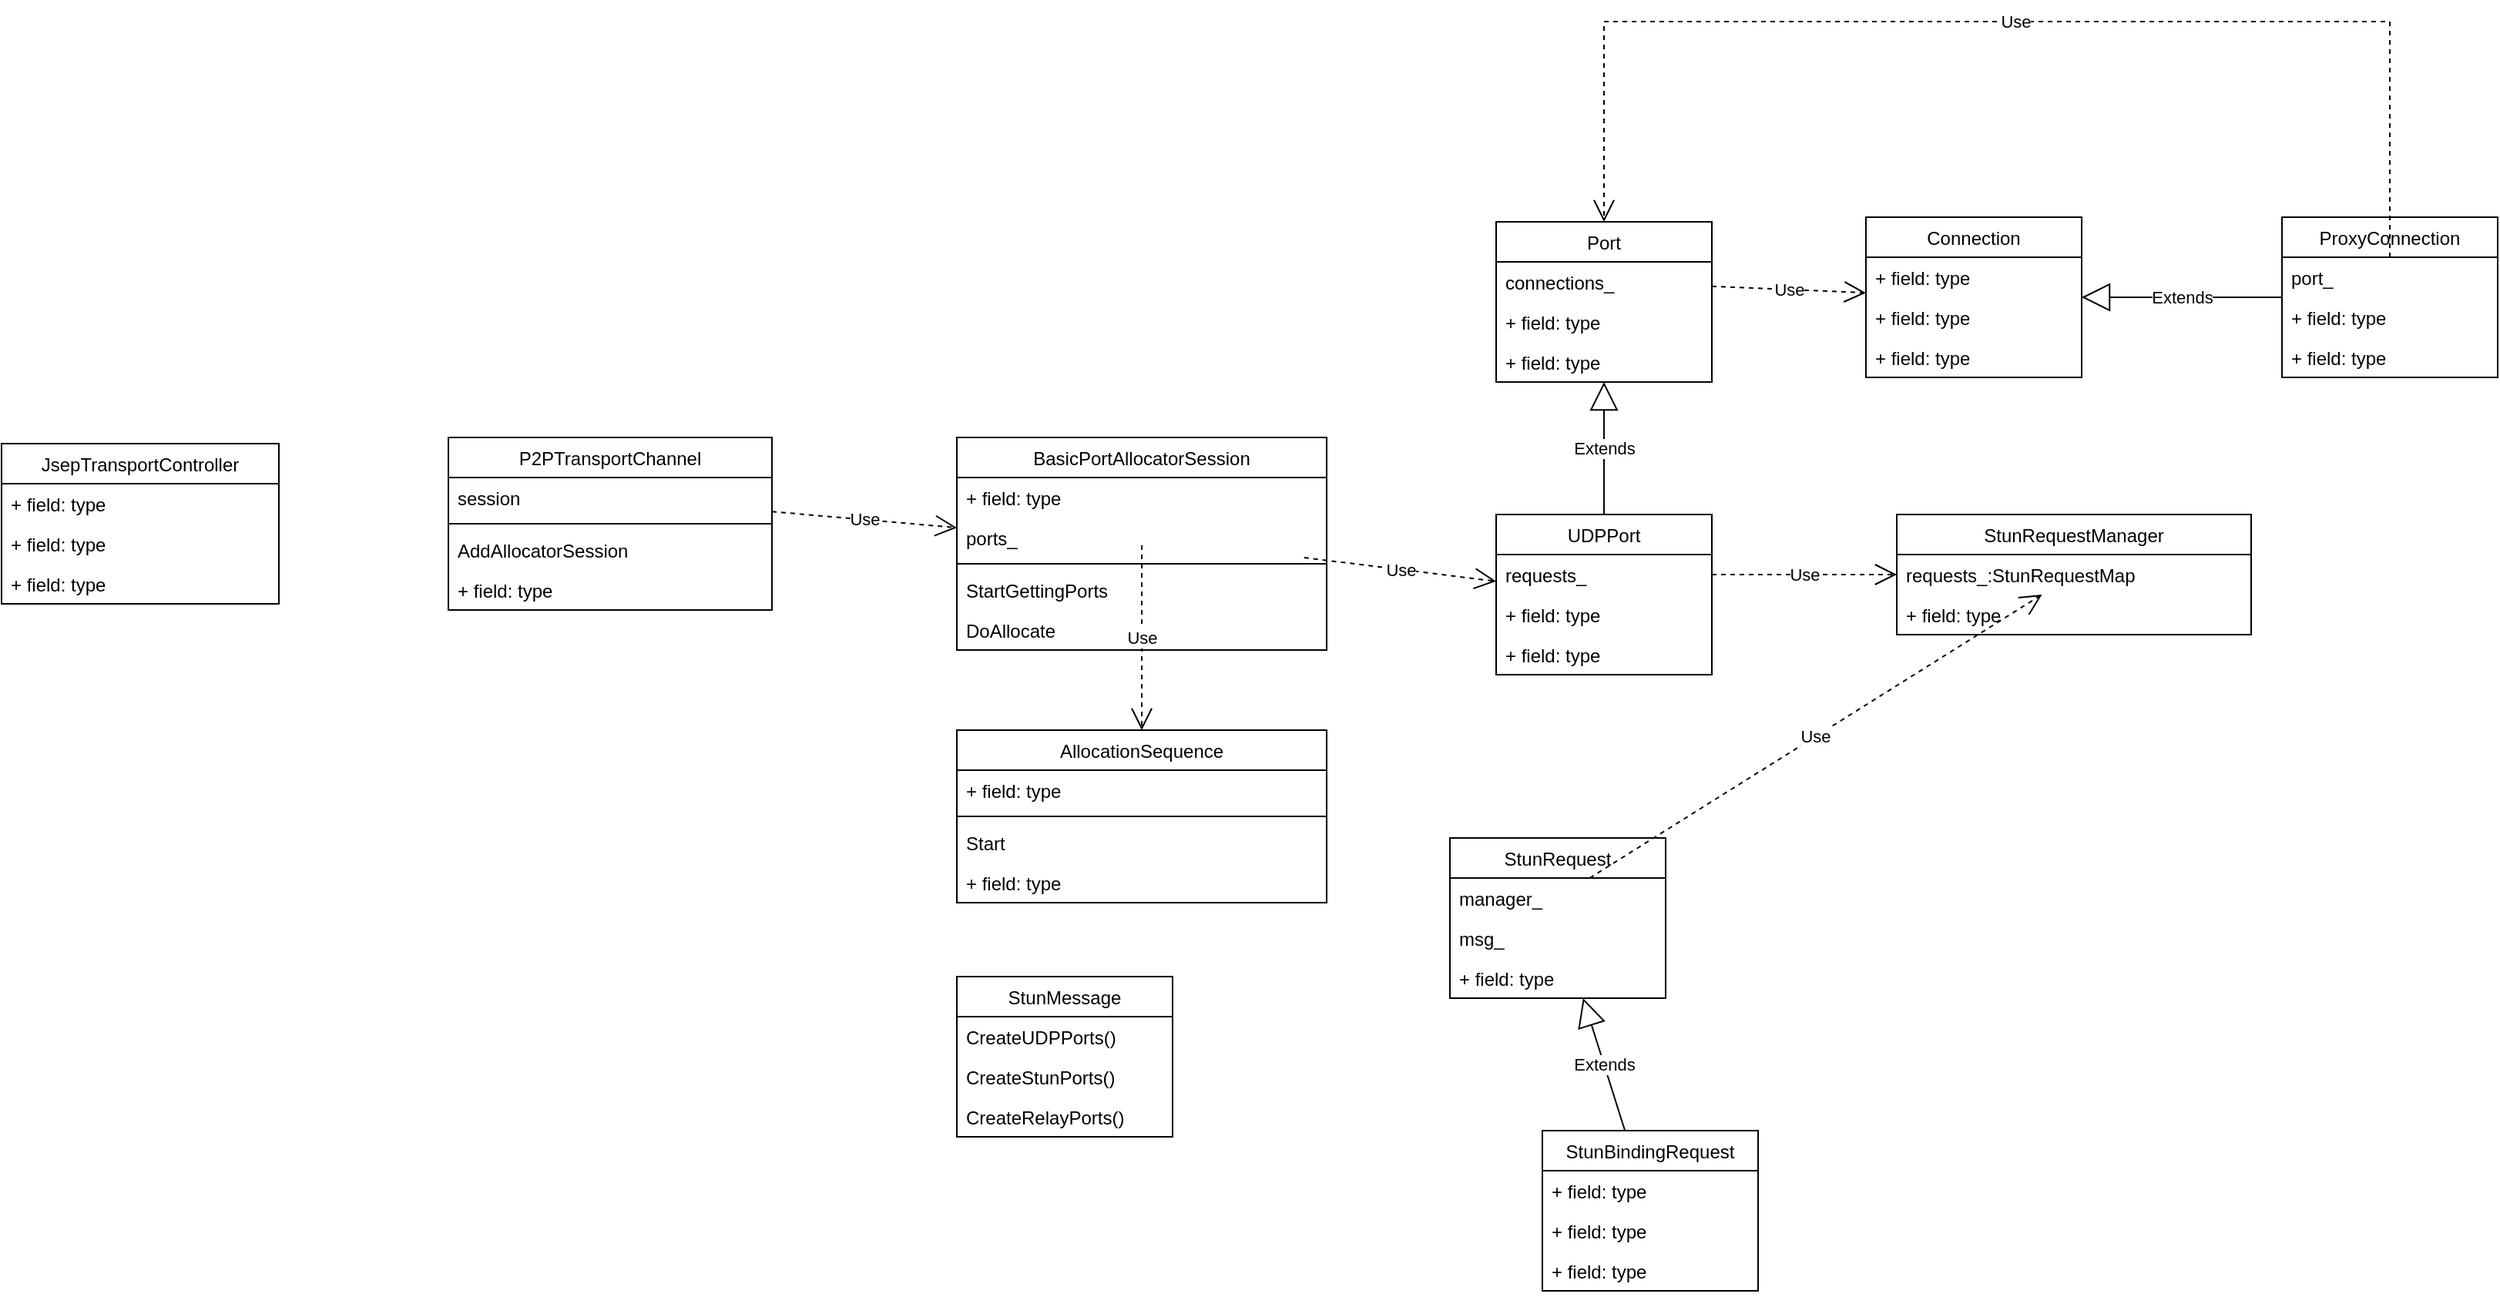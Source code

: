 <mxfile version="15.6.8" type="github" pages="2">
  <diagram id="C5RBs43oDa-KdzZeNtuy" name="Page-1">
    <mxGraphModel dx="1865" dy="588" grid="1" gridSize="10" guides="1" tooltips="1" connect="1" arrows="1" fold="1" page="1" pageScale="1" pageWidth="827" pageHeight="1169" math="0" shadow="0">
      <root>
        <mxCell id="WIyWlLk6GJQsqaUBKTNV-0" />
        <mxCell id="WIyWlLk6GJQsqaUBKTNV-1" parent="WIyWlLk6GJQsqaUBKTNV-0" />
        <mxCell id="wtsAsGmPqH55sEejM4O0-0" value="UDPPort" style="swimlane;fontStyle=0;childLayout=stackLayout;horizontal=1;startSize=26;fillColor=none;horizontalStack=0;resizeParent=1;resizeParentMax=0;resizeLast=0;collapsible=1;marginBottom=0;" parent="WIyWlLk6GJQsqaUBKTNV-1" vertex="1">
          <mxGeometry x="260" y="570" width="140" height="104" as="geometry" />
        </mxCell>
        <mxCell id="wtsAsGmPqH55sEejM4O0-1" value="requests_" style="text;strokeColor=none;fillColor=none;align=left;verticalAlign=top;spacingLeft=4;spacingRight=4;overflow=hidden;rotatable=0;points=[[0,0.5],[1,0.5]];portConstraint=eastwest;" parent="wtsAsGmPqH55sEejM4O0-0" vertex="1">
          <mxGeometry y="26" width="140" height="26" as="geometry" />
        </mxCell>
        <mxCell id="wtsAsGmPqH55sEejM4O0-2" value="+ field: type" style="text;strokeColor=none;fillColor=none;align=left;verticalAlign=top;spacingLeft=4;spacingRight=4;overflow=hidden;rotatable=0;points=[[0,0.5],[1,0.5]];portConstraint=eastwest;" parent="wtsAsGmPqH55sEejM4O0-0" vertex="1">
          <mxGeometry y="52" width="140" height="26" as="geometry" />
        </mxCell>
        <mxCell id="wtsAsGmPqH55sEejM4O0-3" value="+ field: type" style="text;strokeColor=none;fillColor=none;align=left;verticalAlign=top;spacingLeft=4;spacingRight=4;overflow=hidden;rotatable=0;points=[[0,0.5],[1,0.5]];portConstraint=eastwest;" parent="wtsAsGmPqH55sEejM4O0-0" vertex="1">
          <mxGeometry y="78" width="140" height="26" as="geometry" />
        </mxCell>
        <mxCell id="wtsAsGmPqH55sEejM4O0-4" value="StunRequestManager" style="swimlane;fontStyle=0;childLayout=stackLayout;horizontal=1;startSize=26;fillColor=none;horizontalStack=0;resizeParent=1;resizeParentMax=0;resizeLast=0;collapsible=1;marginBottom=0;" parent="WIyWlLk6GJQsqaUBKTNV-1" vertex="1">
          <mxGeometry x="520" y="570" width="230" height="78" as="geometry" />
        </mxCell>
        <mxCell id="wtsAsGmPqH55sEejM4O0-6" value="requests_:StunRequestMap&#xa;&#xa;" style="text;strokeColor=none;fillColor=none;align=left;verticalAlign=top;spacingLeft=4;spacingRight=4;overflow=hidden;rotatable=0;points=[[0,0.5],[1,0.5]];portConstraint=eastwest;" parent="wtsAsGmPqH55sEejM4O0-4" vertex="1">
          <mxGeometry y="26" width="230" height="26" as="geometry" />
        </mxCell>
        <mxCell id="wtsAsGmPqH55sEejM4O0-7" value="+ field: type" style="text;strokeColor=none;fillColor=none;align=left;verticalAlign=top;spacingLeft=4;spacingRight=4;overflow=hidden;rotatable=0;points=[[0,0.5],[1,0.5]];portConstraint=eastwest;" parent="wtsAsGmPqH55sEejM4O0-4" vertex="1">
          <mxGeometry y="52" width="230" height="26" as="geometry" />
        </mxCell>
        <mxCell id="wtsAsGmPqH55sEejM4O0-8" value="StunBindingRequest" style="swimlane;fontStyle=0;childLayout=stackLayout;horizontal=1;startSize=26;fillColor=none;horizontalStack=0;resizeParent=1;resizeParentMax=0;resizeLast=0;collapsible=1;marginBottom=0;" parent="WIyWlLk6GJQsqaUBKTNV-1" vertex="1">
          <mxGeometry x="290" y="970" width="140" height="104" as="geometry" />
        </mxCell>
        <mxCell id="wtsAsGmPqH55sEejM4O0-9" value="+ field: type" style="text;strokeColor=none;fillColor=none;align=left;verticalAlign=top;spacingLeft=4;spacingRight=4;overflow=hidden;rotatable=0;points=[[0,0.5],[1,0.5]];portConstraint=eastwest;" parent="wtsAsGmPqH55sEejM4O0-8" vertex="1">
          <mxGeometry y="26" width="140" height="26" as="geometry" />
        </mxCell>
        <mxCell id="wtsAsGmPqH55sEejM4O0-10" value="+ field: type" style="text;strokeColor=none;fillColor=none;align=left;verticalAlign=top;spacingLeft=4;spacingRight=4;overflow=hidden;rotatable=0;points=[[0,0.5],[1,0.5]];portConstraint=eastwest;" parent="wtsAsGmPqH55sEejM4O0-8" vertex="1">
          <mxGeometry y="52" width="140" height="26" as="geometry" />
        </mxCell>
        <mxCell id="wtsAsGmPqH55sEejM4O0-11" value="+ field: type" style="text;strokeColor=none;fillColor=none;align=left;verticalAlign=top;spacingLeft=4;spacingRight=4;overflow=hidden;rotatable=0;points=[[0,0.5],[1,0.5]];portConstraint=eastwest;" parent="wtsAsGmPqH55sEejM4O0-8" vertex="1">
          <mxGeometry y="78" width="140" height="26" as="geometry" />
        </mxCell>
        <mxCell id="wtsAsGmPqH55sEejM4O0-12" value="StunRequest" style="swimlane;fontStyle=0;childLayout=stackLayout;horizontal=1;startSize=26;fillColor=none;horizontalStack=0;resizeParent=1;resizeParentMax=0;resizeLast=0;collapsible=1;marginBottom=0;" parent="WIyWlLk6GJQsqaUBKTNV-1" vertex="1">
          <mxGeometry x="230" y="780" width="140" height="104" as="geometry" />
        </mxCell>
        <mxCell id="wtsAsGmPqH55sEejM4O0-13" value="manager_" style="text;strokeColor=none;fillColor=none;align=left;verticalAlign=top;spacingLeft=4;spacingRight=4;overflow=hidden;rotatable=0;points=[[0,0.5],[1,0.5]];portConstraint=eastwest;" parent="wtsAsGmPqH55sEejM4O0-12" vertex="1">
          <mxGeometry y="26" width="140" height="26" as="geometry" />
        </mxCell>
        <mxCell id="wtsAsGmPqH55sEejM4O0-14" value="msg_" style="text;strokeColor=none;fillColor=none;align=left;verticalAlign=top;spacingLeft=4;spacingRight=4;overflow=hidden;rotatable=0;points=[[0,0.5],[1,0.5]];portConstraint=eastwest;" parent="wtsAsGmPqH55sEejM4O0-12" vertex="1">
          <mxGeometry y="52" width="140" height="26" as="geometry" />
        </mxCell>
        <mxCell id="wtsAsGmPqH55sEejM4O0-15" value="+ field: type" style="text;strokeColor=none;fillColor=none;align=left;verticalAlign=top;spacingLeft=4;spacingRight=4;overflow=hidden;rotatable=0;points=[[0,0.5],[1,0.5]];portConstraint=eastwest;" parent="wtsAsGmPqH55sEejM4O0-12" vertex="1">
          <mxGeometry y="78" width="140" height="26" as="geometry" />
        </mxCell>
        <mxCell id="wtsAsGmPqH55sEejM4O0-16" value="Use" style="endArrow=open;endSize=12;dashed=1;html=1;rounded=0;" parent="WIyWlLk6GJQsqaUBKTNV-1" source="wtsAsGmPqH55sEejM4O0-1" target="wtsAsGmPqH55sEejM4O0-4" edge="1">
          <mxGeometry width="160" relative="1" as="geometry">
            <mxPoint x="400" y="640" as="sourcePoint" />
            <mxPoint x="560" y="640" as="targetPoint" />
          </mxGeometry>
        </mxCell>
        <mxCell id="wtsAsGmPqH55sEejM4O0-17" value="Extends" style="endArrow=block;endSize=16;endFill=0;html=1;rounded=0;" parent="WIyWlLk6GJQsqaUBKTNV-1" source="wtsAsGmPqH55sEejM4O0-8" target="wtsAsGmPqH55sEejM4O0-12" edge="1">
          <mxGeometry width="160" relative="1" as="geometry">
            <mxPoint x="270" y="860" as="sourcePoint" />
            <mxPoint x="430" y="860" as="targetPoint" />
          </mxGeometry>
        </mxCell>
        <mxCell id="wtsAsGmPqH55sEejM4O0-18" value="Use" style="endArrow=open;endSize=12;dashed=1;html=1;rounded=0;" parent="WIyWlLk6GJQsqaUBKTNV-1" source="wtsAsGmPqH55sEejM4O0-13" target="wtsAsGmPqH55sEejM4O0-6" edge="1">
          <mxGeometry width="160" relative="1" as="geometry">
            <mxPoint x="260" y="790" as="sourcePoint" />
            <mxPoint x="420" y="790" as="targetPoint" />
          </mxGeometry>
        </mxCell>
        <mxCell id="wtsAsGmPqH55sEejM4O0-19" value="StunMessage" style="swimlane;fontStyle=0;childLayout=stackLayout;horizontal=1;startSize=26;fillColor=none;horizontalStack=0;resizeParent=1;resizeParentMax=0;resizeLast=0;collapsible=1;marginBottom=0;" parent="WIyWlLk6GJQsqaUBKTNV-1" vertex="1">
          <mxGeometry x="-90" y="870" width="140" height="104" as="geometry" />
        </mxCell>
        <mxCell id="wtsAsGmPqH55sEejM4O0-20" value="CreateUDPPorts()" style="text;strokeColor=none;fillColor=none;align=left;verticalAlign=top;spacingLeft=4;spacingRight=4;overflow=hidden;rotatable=0;points=[[0,0.5],[1,0.5]];portConstraint=eastwest;" parent="wtsAsGmPqH55sEejM4O0-19" vertex="1">
          <mxGeometry y="26" width="140" height="26" as="geometry" />
        </mxCell>
        <mxCell id="wtsAsGmPqH55sEejM4O0-21" value="CreateStunPorts()" style="text;strokeColor=none;fillColor=none;align=left;verticalAlign=top;spacingLeft=4;spacingRight=4;overflow=hidden;rotatable=0;points=[[0,0.5],[1,0.5]];portConstraint=eastwest;" parent="wtsAsGmPqH55sEejM4O0-19" vertex="1">
          <mxGeometry y="52" width="140" height="26" as="geometry" />
        </mxCell>
        <mxCell id="wtsAsGmPqH55sEejM4O0-22" value="CreateRelayPorts()" style="text;strokeColor=none;fillColor=none;align=left;verticalAlign=top;spacingLeft=4;spacingRight=4;overflow=hidden;rotatable=0;points=[[0,0.5],[1,0.5]];portConstraint=eastwest;" parent="wtsAsGmPqH55sEejM4O0-19" vertex="1">
          <mxGeometry y="78" width="140" height="26" as="geometry" />
        </mxCell>
        <mxCell id="wtsAsGmPqH55sEejM4O0-23" value="BasicPortAllocatorSession" style="swimlane;fontStyle=0;childLayout=stackLayout;horizontal=1;startSize=26;fillColor=none;horizontalStack=0;resizeParent=1;resizeParentMax=0;resizeLast=0;collapsible=1;marginBottom=0;" parent="WIyWlLk6GJQsqaUBKTNV-1" vertex="1">
          <mxGeometry x="-90" y="520" width="240" height="138" as="geometry" />
        </mxCell>
        <mxCell id="wtsAsGmPqH55sEejM4O0-24" value="+ field: type" style="text;strokeColor=none;fillColor=none;align=left;verticalAlign=top;spacingLeft=4;spacingRight=4;overflow=hidden;rotatable=0;points=[[0,0.5],[1,0.5]];portConstraint=eastwest;" parent="wtsAsGmPqH55sEejM4O0-23" vertex="1">
          <mxGeometry y="26" width="240" height="26" as="geometry" />
        </mxCell>
        <mxCell id="wtsAsGmPqH55sEejM4O0-25" value="ports_" style="text;strokeColor=none;fillColor=none;align=left;verticalAlign=top;spacingLeft=4;spacingRight=4;overflow=hidden;rotatable=0;points=[[0,0.5],[1,0.5]];portConstraint=eastwest;" parent="wtsAsGmPqH55sEejM4O0-23" vertex="1">
          <mxGeometry y="52" width="240" height="26" as="geometry" />
        </mxCell>
        <mxCell id="wtsAsGmPqH55sEejM4O0-44" value="Use" style="endArrow=open;endSize=12;dashed=1;html=1;rounded=0;" parent="wtsAsGmPqH55sEejM4O0-23" target="wtsAsGmPqH55sEejM4O0-27" edge="1">
          <mxGeometry width="160" relative="1" as="geometry">
            <mxPoint x="120" y="70" as="sourcePoint" />
            <mxPoint x="280" y="70" as="targetPoint" />
          </mxGeometry>
        </mxCell>
        <mxCell id="wtsAsGmPqH55sEejM4O0-32" value="" style="line;strokeWidth=1;fillColor=none;align=left;verticalAlign=middle;spacingTop=-1;spacingLeft=3;spacingRight=3;rotatable=0;labelPosition=right;points=[];portConstraint=eastwest;" parent="wtsAsGmPqH55sEejM4O0-23" vertex="1">
          <mxGeometry y="78" width="240" height="8" as="geometry" />
        </mxCell>
        <mxCell id="wtsAsGmPqH55sEejM4O0-42" value="StartGettingPorts" style="text;strokeColor=none;fillColor=none;align=left;verticalAlign=top;spacingLeft=4;spacingRight=4;overflow=hidden;rotatable=0;points=[[0,0.5],[1,0.5]];portConstraint=eastwest;" parent="wtsAsGmPqH55sEejM4O0-23" vertex="1">
          <mxGeometry y="86" width="240" height="26" as="geometry" />
        </mxCell>
        <mxCell id="wtsAsGmPqH55sEejM4O0-26" value="DoAllocate" style="text;strokeColor=none;fillColor=none;align=left;verticalAlign=top;spacingLeft=4;spacingRight=4;overflow=hidden;rotatable=0;points=[[0,0.5],[1,0.5]];portConstraint=eastwest;" parent="wtsAsGmPqH55sEejM4O0-23" vertex="1">
          <mxGeometry y="112" width="240" height="26" as="geometry" />
        </mxCell>
        <mxCell id="wtsAsGmPqH55sEejM4O0-27" value="AllocationSequence" style="swimlane;fontStyle=0;childLayout=stackLayout;horizontal=1;startSize=26;fillColor=none;horizontalStack=0;resizeParent=1;resizeParentMax=0;resizeLast=0;collapsible=1;marginBottom=0;" parent="WIyWlLk6GJQsqaUBKTNV-1" vertex="1">
          <mxGeometry x="-90" y="710" width="240" height="112" as="geometry" />
        </mxCell>
        <mxCell id="wtsAsGmPqH55sEejM4O0-29" value="+ field: type" style="text;strokeColor=none;fillColor=none;align=left;verticalAlign=top;spacingLeft=4;spacingRight=4;overflow=hidden;rotatable=0;points=[[0,0.5],[1,0.5]];portConstraint=eastwest;" parent="wtsAsGmPqH55sEejM4O0-27" vertex="1">
          <mxGeometry y="26" width="240" height="26" as="geometry" />
        </mxCell>
        <mxCell id="wtsAsGmPqH55sEejM4O0-31" value="" style="line;strokeWidth=1;fillColor=none;align=left;verticalAlign=middle;spacingTop=-1;spacingLeft=3;spacingRight=3;rotatable=0;labelPosition=right;points=[];portConstraint=eastwest;" parent="wtsAsGmPqH55sEejM4O0-27" vertex="1">
          <mxGeometry y="52" width="240" height="8" as="geometry" />
        </mxCell>
        <mxCell id="wtsAsGmPqH55sEejM4O0-28" value="Start" style="text;strokeColor=none;fillColor=none;align=left;verticalAlign=top;spacingLeft=4;spacingRight=4;overflow=hidden;rotatable=0;points=[[0,0.5],[1,0.5]];portConstraint=eastwest;" parent="wtsAsGmPqH55sEejM4O0-27" vertex="1">
          <mxGeometry y="60" width="240" height="26" as="geometry" />
        </mxCell>
        <mxCell id="wtsAsGmPqH55sEejM4O0-30" value="+ field: type" style="text;strokeColor=none;fillColor=none;align=left;verticalAlign=top;spacingLeft=4;spacingRight=4;overflow=hidden;rotatable=0;points=[[0,0.5],[1,0.5]];portConstraint=eastwest;" parent="wtsAsGmPqH55sEejM4O0-27" vertex="1">
          <mxGeometry y="86" width="240" height="26" as="geometry" />
        </mxCell>
        <mxCell id="wtsAsGmPqH55sEejM4O0-33" value="P2PTransportChannel" style="swimlane;fontStyle=0;childLayout=stackLayout;horizontal=1;startSize=26;fillColor=none;horizontalStack=0;resizeParent=1;resizeParentMax=0;resizeLast=0;collapsible=1;marginBottom=0;" parent="WIyWlLk6GJQsqaUBKTNV-1" vertex="1">
          <mxGeometry x="-420" y="520" width="210" height="112" as="geometry" />
        </mxCell>
        <mxCell id="wtsAsGmPqH55sEejM4O0-35" value="session" style="text;strokeColor=none;fillColor=none;align=left;verticalAlign=top;spacingLeft=4;spacingRight=4;overflow=hidden;rotatable=0;points=[[0,0.5],[1,0.5]];portConstraint=eastwest;" parent="wtsAsGmPqH55sEejM4O0-33" vertex="1">
          <mxGeometry y="26" width="210" height="26" as="geometry" />
        </mxCell>
        <mxCell id="wtsAsGmPqH55sEejM4O0-37" value="" style="line;strokeWidth=1;fillColor=none;align=left;verticalAlign=middle;spacingTop=-1;spacingLeft=3;spacingRight=3;rotatable=0;labelPosition=right;points=[];portConstraint=eastwest;" parent="wtsAsGmPqH55sEejM4O0-33" vertex="1">
          <mxGeometry y="52" width="210" height="8" as="geometry" />
        </mxCell>
        <mxCell id="wtsAsGmPqH55sEejM4O0-34" value="AddAllocatorSession" style="text;strokeColor=none;fillColor=none;align=left;verticalAlign=top;spacingLeft=4;spacingRight=4;overflow=hidden;rotatable=0;points=[[0,0.5],[1,0.5]];portConstraint=eastwest;" parent="wtsAsGmPqH55sEejM4O0-33" vertex="1">
          <mxGeometry y="60" width="210" height="26" as="geometry" />
        </mxCell>
        <mxCell id="wtsAsGmPqH55sEejM4O0-36" value="+ field: type" style="text;strokeColor=none;fillColor=none;align=left;verticalAlign=top;spacingLeft=4;spacingRight=4;overflow=hidden;rotatable=0;points=[[0,0.5],[1,0.5]];portConstraint=eastwest;" parent="wtsAsGmPqH55sEejM4O0-33" vertex="1">
          <mxGeometry y="86" width="210" height="26" as="geometry" />
        </mxCell>
        <mxCell id="wtsAsGmPqH55sEejM4O0-38" value="JsepTransportController" style="swimlane;fontStyle=0;childLayout=stackLayout;horizontal=1;startSize=26;fillColor=none;horizontalStack=0;resizeParent=1;resizeParentMax=0;resizeLast=0;collapsible=1;marginBottom=0;" parent="WIyWlLk6GJQsqaUBKTNV-1" vertex="1">
          <mxGeometry x="-710" y="524" width="180" height="104" as="geometry" />
        </mxCell>
        <mxCell id="wtsAsGmPqH55sEejM4O0-39" value="+ field: type" style="text;strokeColor=none;fillColor=none;align=left;verticalAlign=top;spacingLeft=4;spacingRight=4;overflow=hidden;rotatable=0;points=[[0,0.5],[1,0.5]];portConstraint=eastwest;" parent="wtsAsGmPqH55sEejM4O0-38" vertex="1">
          <mxGeometry y="26" width="180" height="26" as="geometry" />
        </mxCell>
        <mxCell id="wtsAsGmPqH55sEejM4O0-40" value="+ field: type" style="text;strokeColor=none;fillColor=none;align=left;verticalAlign=top;spacingLeft=4;spacingRight=4;overflow=hidden;rotatable=0;points=[[0,0.5],[1,0.5]];portConstraint=eastwest;" parent="wtsAsGmPqH55sEejM4O0-38" vertex="1">
          <mxGeometry y="52" width="180" height="26" as="geometry" />
        </mxCell>
        <mxCell id="wtsAsGmPqH55sEejM4O0-41" value="+ field: type" style="text;strokeColor=none;fillColor=none;align=left;verticalAlign=top;spacingLeft=4;spacingRight=4;overflow=hidden;rotatable=0;points=[[0,0.5],[1,0.5]];portConstraint=eastwest;" parent="wtsAsGmPqH55sEejM4O0-38" vertex="1">
          <mxGeometry y="78" width="180" height="26" as="geometry" />
        </mxCell>
        <mxCell id="wtsAsGmPqH55sEejM4O0-43" value="Use" style="endArrow=open;endSize=12;dashed=1;html=1;rounded=0;" parent="WIyWlLk6GJQsqaUBKTNV-1" source="wtsAsGmPqH55sEejM4O0-25" target="wtsAsGmPqH55sEejM4O0-0" edge="1">
          <mxGeometry width="160" relative="1" as="geometry">
            <mxPoint x="50" y="570" as="sourcePoint" />
            <mxPoint x="210" y="570" as="targetPoint" />
          </mxGeometry>
        </mxCell>
        <mxCell id="wtsAsGmPqH55sEejM4O0-45" value="Use" style="endArrow=open;endSize=12;dashed=1;html=1;rounded=0;" parent="WIyWlLk6GJQsqaUBKTNV-1" source="wtsAsGmPqH55sEejM4O0-35" target="wtsAsGmPqH55sEejM4O0-23" edge="1">
          <mxGeometry width="160" relative="1" as="geometry">
            <mxPoint x="-250" y="540" as="sourcePoint" />
            <mxPoint x="-90" y="540" as="targetPoint" />
          </mxGeometry>
        </mxCell>
        <mxCell id="wtsAsGmPqH55sEejM4O0-46" value="Port" style="swimlane;fontStyle=0;childLayout=stackLayout;horizontal=1;startSize=26;fillColor=none;horizontalStack=0;resizeParent=1;resizeParentMax=0;resizeLast=0;collapsible=1;marginBottom=0;" parent="WIyWlLk6GJQsqaUBKTNV-1" vertex="1">
          <mxGeometry x="260" y="380" width="140" height="104" as="geometry" />
        </mxCell>
        <mxCell id="wtsAsGmPqH55sEejM4O0-47" value="connections_" style="text;strokeColor=none;fillColor=none;align=left;verticalAlign=top;spacingLeft=4;spacingRight=4;overflow=hidden;rotatable=0;points=[[0,0.5],[1,0.5]];portConstraint=eastwest;" parent="wtsAsGmPqH55sEejM4O0-46" vertex="1">
          <mxGeometry y="26" width="140" height="26" as="geometry" />
        </mxCell>
        <mxCell id="wtsAsGmPqH55sEejM4O0-48" value="+ field: type" style="text;strokeColor=none;fillColor=none;align=left;verticalAlign=top;spacingLeft=4;spacingRight=4;overflow=hidden;rotatable=0;points=[[0,0.5],[1,0.5]];portConstraint=eastwest;" parent="wtsAsGmPqH55sEejM4O0-46" vertex="1">
          <mxGeometry y="52" width="140" height="26" as="geometry" />
        </mxCell>
        <mxCell id="wtsAsGmPqH55sEejM4O0-49" value="+ field: type" style="text;strokeColor=none;fillColor=none;align=left;verticalAlign=top;spacingLeft=4;spacingRight=4;overflow=hidden;rotatable=0;points=[[0,0.5],[1,0.5]];portConstraint=eastwest;" parent="wtsAsGmPqH55sEejM4O0-46" vertex="1">
          <mxGeometry y="78" width="140" height="26" as="geometry" />
        </mxCell>
        <mxCell id="wtsAsGmPqH55sEejM4O0-50" value="Connection" style="swimlane;fontStyle=0;childLayout=stackLayout;horizontal=1;startSize=26;fillColor=none;horizontalStack=0;resizeParent=1;resizeParentMax=0;resizeLast=0;collapsible=1;marginBottom=0;" parent="WIyWlLk6GJQsqaUBKTNV-1" vertex="1">
          <mxGeometry x="500" y="377" width="140" height="104" as="geometry" />
        </mxCell>
        <mxCell id="wtsAsGmPqH55sEejM4O0-51" value="+ field: type" style="text;strokeColor=none;fillColor=none;align=left;verticalAlign=top;spacingLeft=4;spacingRight=4;overflow=hidden;rotatable=0;points=[[0,0.5],[1,0.5]];portConstraint=eastwest;" parent="wtsAsGmPqH55sEejM4O0-50" vertex="1">
          <mxGeometry y="26" width="140" height="26" as="geometry" />
        </mxCell>
        <mxCell id="wtsAsGmPqH55sEejM4O0-52" value="+ field: type" style="text;strokeColor=none;fillColor=none;align=left;verticalAlign=top;spacingLeft=4;spacingRight=4;overflow=hidden;rotatable=0;points=[[0,0.5],[1,0.5]];portConstraint=eastwest;" parent="wtsAsGmPqH55sEejM4O0-50" vertex="1">
          <mxGeometry y="52" width="140" height="26" as="geometry" />
        </mxCell>
        <mxCell id="wtsAsGmPqH55sEejM4O0-53" value="+ field: type" style="text;strokeColor=none;fillColor=none;align=left;verticalAlign=top;spacingLeft=4;spacingRight=4;overflow=hidden;rotatable=0;points=[[0,0.5],[1,0.5]];portConstraint=eastwest;" parent="wtsAsGmPqH55sEejM4O0-50" vertex="1">
          <mxGeometry y="78" width="140" height="26" as="geometry" />
        </mxCell>
        <mxCell id="wtsAsGmPqH55sEejM4O0-54" value="Use" style="endArrow=open;endSize=12;dashed=1;html=1;rounded=0;" parent="WIyWlLk6GJQsqaUBKTNV-1" source="wtsAsGmPqH55sEejM4O0-47" target="wtsAsGmPqH55sEejM4O0-50" edge="1">
          <mxGeometry width="160" relative="1" as="geometry">
            <mxPoint x="440" y="550" as="sourcePoint" />
            <mxPoint x="600" y="550" as="targetPoint" />
          </mxGeometry>
        </mxCell>
        <mxCell id="wtsAsGmPqH55sEejM4O0-55" value="ProxyConnection" style="swimlane;fontStyle=0;childLayout=stackLayout;horizontal=1;startSize=26;fillColor=none;horizontalStack=0;resizeParent=1;resizeParentMax=0;resizeLast=0;collapsible=1;marginBottom=0;" parent="WIyWlLk6GJQsqaUBKTNV-1" vertex="1">
          <mxGeometry x="770" y="377" width="140" height="104" as="geometry" />
        </mxCell>
        <mxCell id="wtsAsGmPqH55sEejM4O0-56" value="port_" style="text;strokeColor=none;fillColor=none;align=left;verticalAlign=top;spacingLeft=4;spacingRight=4;overflow=hidden;rotatable=0;points=[[0,0.5],[1,0.5]];portConstraint=eastwest;" parent="wtsAsGmPqH55sEejM4O0-55" vertex="1">
          <mxGeometry y="26" width="140" height="26" as="geometry" />
        </mxCell>
        <mxCell id="wtsAsGmPqH55sEejM4O0-57" value="+ field: type" style="text;strokeColor=none;fillColor=none;align=left;verticalAlign=top;spacingLeft=4;spacingRight=4;overflow=hidden;rotatable=0;points=[[0,0.5],[1,0.5]];portConstraint=eastwest;" parent="wtsAsGmPqH55sEejM4O0-55" vertex="1">
          <mxGeometry y="52" width="140" height="26" as="geometry" />
        </mxCell>
        <mxCell id="wtsAsGmPqH55sEejM4O0-58" value="+ field: type" style="text;strokeColor=none;fillColor=none;align=left;verticalAlign=top;spacingLeft=4;spacingRight=4;overflow=hidden;rotatable=0;points=[[0,0.5],[1,0.5]];portConstraint=eastwest;" parent="wtsAsGmPqH55sEejM4O0-55" vertex="1">
          <mxGeometry y="78" width="140" height="26" as="geometry" />
        </mxCell>
        <mxCell id="wtsAsGmPqH55sEejM4O0-60" value="Extends" style="endArrow=block;endSize=16;endFill=0;html=1;rounded=0;" parent="WIyWlLk6GJQsqaUBKTNV-1" source="wtsAsGmPqH55sEejM4O0-0" target="wtsAsGmPqH55sEejM4O0-46" edge="1">
          <mxGeometry width="160" relative="1" as="geometry">
            <mxPoint x="330" y="540" as="sourcePoint" />
            <mxPoint x="490" y="540" as="targetPoint" />
          </mxGeometry>
        </mxCell>
        <mxCell id="wtsAsGmPqH55sEejM4O0-62" value="Extends" style="endArrow=block;endSize=16;endFill=0;html=1;rounded=0;" parent="WIyWlLk6GJQsqaUBKTNV-1" source="wtsAsGmPqH55sEejM4O0-55" target="wtsAsGmPqH55sEejM4O0-50" edge="1">
          <mxGeometry width="160" relative="1" as="geometry">
            <mxPoint x="730" y="530" as="sourcePoint" />
            <mxPoint x="890" y="530" as="targetPoint" />
          </mxGeometry>
        </mxCell>
        <mxCell id="wtsAsGmPqH55sEejM4O0-63" value="Use" style="endArrow=open;endSize=12;dashed=1;html=1;rounded=0;" parent="WIyWlLk6GJQsqaUBKTNV-1" source="wtsAsGmPqH55sEejM4O0-56" target="wtsAsGmPqH55sEejM4O0-46" edge="1">
          <mxGeometry width="160" relative="1" as="geometry">
            <mxPoint x="810" y="420" as="sourcePoint" />
            <mxPoint x="970" y="420" as="targetPoint" />
            <Array as="points">
              <mxPoint x="840" y="250" />
              <mxPoint x="330" y="250" />
            </Array>
          </mxGeometry>
        </mxCell>
      </root>
    </mxGraphModel>
  </diagram>
  <diagram id="wBSPX3DfurU_3SsCv6Vi" name="Page-2">
    <mxGraphModel dx="1038" dy="588" grid="1" gridSize="10" guides="1" tooltips="1" connect="1" arrows="1" fold="1" page="1" pageScale="1" pageWidth="827" pageHeight="1169" math="0" shadow="0">
      <root>
        <mxCell id="Af-zl8MS-Dp489w4WKEg-0" />
        <mxCell id="Af-zl8MS-Dp489w4WKEg-1" parent="Af-zl8MS-Dp489w4WKEg-0" />
        <mxCell id="Af-zl8MS-Dp489w4WKEg-2" value="signal" style="rounded=1;whiteSpace=wrap;html=1;" vertex="1" parent="Af-zl8MS-Dp489w4WKEg-1">
          <mxGeometry x="320" y="90" width="120" height="60" as="geometry" />
        </mxCell>
        <mxCell id="Af-zl8MS-Dp489w4WKEg-3" value="" style="endArrow=none;dashed=1;html=1;rounded=0;" edge="1" parent="Af-zl8MS-Dp489w4WKEg-1" target="Af-zl8MS-Dp489w4WKEg-2">
          <mxGeometry width="50" height="50" relative="1" as="geometry">
            <mxPoint x="380" y="981.6" as="sourcePoint" />
            <mxPoint x="400" y="150" as="targetPoint" />
          </mxGeometry>
        </mxCell>
        <mxCell id="Af-zl8MS-Dp489w4WKEg-4" value="media" style="rounded=1;whiteSpace=wrap;html=1;" vertex="1" parent="Af-zl8MS-Dp489w4WKEg-1">
          <mxGeometry x="520" y="90" width="120" height="60" as="geometry" />
        </mxCell>
        <mxCell id="Af-zl8MS-Dp489w4WKEg-5" value="" style="endArrow=none;dashed=1;html=1;rounded=0;" edge="1" parent="Af-zl8MS-Dp489w4WKEg-1" target="Af-zl8MS-Dp489w4WKEg-4">
          <mxGeometry width="50" height="50" relative="1" as="geometry">
            <mxPoint x="580" y="1020.8" as="sourcePoint" />
            <mxPoint x="610" y="150" as="targetPoint" />
          </mxGeometry>
        </mxCell>
        <mxCell id="Af-zl8MS-Dp489w4WKEg-6" value="peerA" style="rounded=1;whiteSpace=wrap;html=1;" vertex="1" parent="Af-zl8MS-Dp489w4WKEg-1">
          <mxGeometry x="80" y="90" width="120" height="60" as="geometry" />
        </mxCell>
        <mxCell id="Af-zl8MS-Dp489w4WKEg-7" value="" style="endArrow=none;dashed=1;html=1;rounded=0;" edge="1" parent="Af-zl8MS-Dp489w4WKEg-1" target="Af-zl8MS-Dp489w4WKEg-6">
          <mxGeometry width="50" height="50" relative="1" as="geometry">
            <mxPoint x="140" y="1001.6" as="sourcePoint" />
            <mxPoint x="170" y="140" as="targetPoint" />
          </mxGeometry>
        </mxCell>
        <mxCell id="Af-zl8MS-Dp489w4WKEg-8" value="" style="endArrow=classic;html=1;rounded=0;" edge="1" parent="Af-zl8MS-Dp489w4WKEg-1">
          <mxGeometry width="50" height="50" relative="1" as="geometry">
            <mxPoint x="140" y="220" as="sourcePoint" />
            <mxPoint x="380" y="220" as="targetPoint" />
          </mxGeometry>
        </mxCell>
        <mxCell id="Af-zl8MS-Dp489w4WKEg-9" value="getRtcCapicities" style="edgeLabel;html=1;align=center;verticalAlign=middle;resizable=0;points=[];" vertex="1" connectable="0" parent="Af-zl8MS-Dp489w4WKEg-8">
          <mxGeometry x="-0.085" y="2" relative="1" as="geometry">
            <mxPoint as="offset" />
          </mxGeometry>
        </mxCell>
        <mxCell id="Af-zl8MS-Dp489w4WKEg-10" value="" style="endArrow=classic;html=1;rounded=0;" edge="1" parent="Af-zl8MS-Dp489w4WKEg-1">
          <mxGeometry width="50" height="50" relative="1" as="geometry">
            <mxPoint x="140" y="390" as="sourcePoint" />
            <mxPoint x="380" y="390" as="targetPoint" />
          </mxGeometry>
        </mxCell>
        <mxCell id="Af-zl8MS-Dp489w4WKEg-13" value="CreateTransport-send" style="edgeLabel;html=1;align=center;verticalAlign=middle;resizable=0;points=[];" vertex="1" connectable="0" parent="Af-zl8MS-Dp489w4WKEg-10">
          <mxGeometry x="-0.277" y="4" relative="1" as="geometry">
            <mxPoint x="23" as="offset" />
          </mxGeometry>
        </mxCell>
        <mxCell id="Af-zl8MS-Dp489w4WKEg-11" value="" style="endArrow=classic;html=1;rounded=0;" edge="1" parent="Af-zl8MS-Dp489w4WKEg-1">
          <mxGeometry relative="1" as="geometry">
            <mxPoint x="380" y="250" as="sourcePoint" />
            <mxPoint x="140" y="250" as="targetPoint" />
          </mxGeometry>
        </mxCell>
        <mxCell id="Af-zl8MS-Dp489w4WKEg-12" value="Capicities" style="edgeLabel;resizable=0;html=1;align=center;verticalAlign=middle;" connectable="0" vertex="1" parent="Af-zl8MS-Dp489w4WKEg-11">
          <mxGeometry relative="1" as="geometry" />
        </mxCell>
        <mxCell id="Af-zl8MS-Dp489w4WKEg-14" value="" style="endArrow=classic;html=1;rounded=0;" edge="1" parent="Af-zl8MS-Dp489w4WKEg-1">
          <mxGeometry width="50" height="50" relative="1" as="geometry">
            <mxPoint x="380" y="430" as="sourcePoint" />
            <mxPoint x="140" y="430" as="targetPoint" />
          </mxGeometry>
        </mxCell>
        <mxCell id="Af-zl8MS-Dp489w4WKEg-15" value="ip+port&lt;br&gt;" style="edgeLabel;html=1;align=center;verticalAlign=middle;resizable=0;points=[];" vertex="1" connectable="0" parent="Af-zl8MS-Dp489w4WKEg-14">
          <mxGeometry x="0.152" y="3" relative="1" as="geometry">
            <mxPoint as="offset" />
          </mxGeometry>
        </mxCell>
        <mxCell id="Af-zl8MS-Dp489w4WKEg-16" value="" style="endArrow=classic;html=1;rounded=0;" edge="1" parent="Af-zl8MS-Dp489w4WKEg-1">
          <mxGeometry width="50" height="50" relative="1" as="geometry">
            <mxPoint x="140" y="470" as="sourcePoint" />
            <mxPoint x="580" y="470" as="targetPoint" />
          </mxGeometry>
        </mxCell>
        <mxCell id="Af-zl8MS-Dp489w4WKEg-17" value="connect media" style="edgeLabel;html=1;align=center;verticalAlign=middle;resizable=0;points=[];" vertex="1" connectable="0" parent="Af-zl8MS-Dp489w4WKEg-16">
          <mxGeometry x="-0.178" y="4" relative="1" as="geometry">
            <mxPoint as="offset" />
          </mxGeometry>
        </mxCell>
        <mxCell id="Af-zl8MS-Dp489w4WKEg-18" value="" style="endArrow=classic;html=1;rounded=0;" edge="1" parent="Af-zl8MS-Dp489w4WKEg-1">
          <mxGeometry width="50" height="50" relative="1" as="geometry">
            <mxPoint x="140" y="530" as="sourcePoint" />
            <mxPoint x="380" y="530" as="targetPoint" />
          </mxGeometry>
        </mxCell>
        <mxCell id="Af-zl8MS-Dp489w4WKEg-19" value="c" style="edgeLabel;html=1;align=center;verticalAlign=middle;resizable=0;points=[];" vertex="1" connectable="0" parent="Af-zl8MS-Dp489w4WKEg-18">
          <mxGeometry x="-0.418" y="2" relative="1" as="geometry">
            <mxPoint as="offset" />
          </mxGeometry>
        </mxCell>
        <mxCell id="Af-zl8MS-Dp489w4WKEg-20" value="Producer" style="edgeLabel;html=1;align=center;verticalAlign=middle;resizable=0;points=[];" vertex="1" connectable="0" parent="Af-zl8MS-Dp489w4WKEg-18">
          <mxGeometry x="-0.368" y="2" relative="1" as="geometry">
            <mxPoint x="34" as="offset" />
          </mxGeometry>
        </mxCell>
        <mxCell id="Af-zl8MS-Dp489w4WKEg-21" value="" style="endArrow=classic;html=1;rounded=0;" edge="1" parent="Af-zl8MS-Dp489w4WKEg-1">
          <mxGeometry width="50" height="50" relative="1" as="geometry">
            <mxPoint x="380" y="580" as="sourcePoint" />
            <mxPoint x="140" y="580" as="targetPoint" />
          </mxGeometry>
        </mxCell>
        <mxCell id="Af-zl8MS-Dp489w4WKEg-22" value="produceri_d" style="edgeLabel;html=1;align=center;verticalAlign=middle;resizable=0;points=[];" vertex="1" connectable="0" parent="Af-zl8MS-Dp489w4WKEg-21">
          <mxGeometry x="0.16" y="-1" relative="1" as="geometry">
            <mxPoint as="offset" />
          </mxGeometry>
        </mxCell>
        <mxCell id="Af-zl8MS-Dp489w4WKEg-23" value="" style="endArrow=classic;html=1;rounded=0;" edge="1" parent="Af-zl8MS-Dp489w4WKEg-1">
          <mxGeometry width="50" height="50" relative="1" as="geometry">
            <mxPoint x="140" y="620" as="sourcePoint" />
            <mxPoint x="580" y="620" as="targetPoint" />
          </mxGeometry>
        </mxCell>
        <mxCell id="Af-zl8MS-Dp489w4WKEg-24" value="Proucer data" style="edgeLabel;html=1;align=center;verticalAlign=middle;resizable=0;points=[];" vertex="1" connectable="0" parent="Af-zl8MS-Dp489w4WKEg-23">
          <mxGeometry x="-0.555" relative="1" as="geometry">
            <mxPoint as="offset" />
          </mxGeometry>
        </mxCell>
        <mxCell id="Af-zl8MS-Dp489w4WKEg-25" value="PeerB" style="rounded=1;whiteSpace=wrap;html=1;" vertex="1" parent="Af-zl8MS-Dp489w4WKEg-1">
          <mxGeometry x="750" y="90" width="120" height="60" as="geometry" />
        </mxCell>
        <mxCell id="Af-zl8MS-Dp489w4WKEg-26" value="" style="endArrow=none;dashed=1;html=1;rounded=0;" edge="1" parent="Af-zl8MS-Dp489w4WKEg-1" target="Af-zl8MS-Dp489w4WKEg-25">
          <mxGeometry width="50" height="50" relative="1" as="geometry">
            <mxPoint x="810" y="1011.6" as="sourcePoint" />
            <mxPoint x="860" y="150" as="targetPoint" />
          </mxGeometry>
        </mxCell>
        <mxCell id="Af-zl8MS-Dp489w4WKEg-27" value="&#xa;&#xa;&lt;span style=&quot;color: rgb(0, 0, 0); font-family: helvetica; font-size: 11px; font-style: normal; font-weight: 400; letter-spacing: normal; text-align: center; text-indent: 0px; text-transform: none; word-spacing: 0px; background-color: rgb(255, 255, 255); display: inline; float: none;&quot;&gt;getRtcCapicities&lt;/span&gt;&#xa;&#xa;" style="endArrow=classic;html=1;rounded=0;" edge="1" parent="Af-zl8MS-Dp489w4WKEg-1">
          <mxGeometry width="50" height="50" relative="1" as="geometry">
            <mxPoint x="810" y="220" as="sourcePoint" />
            <mxPoint x="380" y="220" as="targetPoint" />
          </mxGeometry>
        </mxCell>
        <mxCell id="Af-zl8MS-Dp489w4WKEg-28" value="" style="endArrow=classic;html=1;rounded=0;" edge="1" parent="Af-zl8MS-Dp489w4WKEg-1">
          <mxGeometry width="50" height="50" relative="1" as="geometry">
            <mxPoint x="140" y="280" as="sourcePoint" />
            <mxPoint x="380" y="280" as="targetPoint" />
          </mxGeometry>
        </mxCell>
        <mxCell id="Af-zl8MS-Dp489w4WKEg-29" value="join" style="edgeLabel;html=1;align=center;verticalAlign=middle;resizable=0;points=[];" vertex="1" connectable="0" parent="Af-zl8MS-Dp489w4WKEg-28">
          <mxGeometry x="-0.177" y="-2" relative="1" as="geometry">
            <mxPoint as="offset" />
          </mxGeometry>
        </mxCell>
        <mxCell id="Af-zl8MS-Dp489w4WKEg-30" value="" style="endArrow=classic;html=1;rounded=0;" edge="1" parent="Af-zl8MS-Dp489w4WKEg-1">
          <mxGeometry width="50" height="50" relative="1" as="geometry">
            <mxPoint x="380" y="250" as="sourcePoint" />
            <mxPoint x="810" y="250" as="targetPoint" />
          </mxGeometry>
        </mxCell>
        <mxCell id="Af-zl8MS-Dp489w4WKEg-33" value="Capicities" style="edgeLabel;html=1;align=center;verticalAlign=middle;resizable=0;points=[];" vertex="1" connectable="0" parent="Af-zl8MS-Dp489w4WKEg-30">
          <mxGeometry x="-0.08" y="1" relative="1" as="geometry">
            <mxPoint as="offset" />
          </mxGeometry>
        </mxCell>
        <mxCell id="Af-zl8MS-Dp489w4WKEg-34" value="" style="endArrow=classic;html=1;rounded=0;" edge="1" parent="Af-zl8MS-Dp489w4WKEg-1">
          <mxGeometry width="50" height="50" relative="1" as="geometry">
            <mxPoint x="810" y="310" as="sourcePoint" />
            <mxPoint x="380" y="310" as="targetPoint" />
          </mxGeometry>
        </mxCell>
        <mxCell id="Af-zl8MS-Dp489w4WKEg-35" value="join" style="edgeLabel;html=1;align=center;verticalAlign=middle;resizable=0;points=[];" vertex="1" connectable="0" parent="Af-zl8MS-Dp489w4WKEg-34">
          <mxGeometry x="0.075" relative="1" as="geometry">
            <mxPoint as="offset" />
          </mxGeometry>
        </mxCell>
        <mxCell id="Af-zl8MS-Dp489w4WKEg-37" value="Use" style="endArrow=open;endSize=12;dashed=1;html=1;rounded=0;" edge="1" parent="Af-zl8MS-Dp489w4WKEg-1">
          <mxGeometry width="160" relative="1" as="geometry">
            <mxPoint x="380" y="330" as="sourcePoint" />
            <mxPoint x="140" y="330" as="targetPoint" />
          </mxGeometry>
        </mxCell>
        <mxCell id="Af-zl8MS-Dp489w4WKEg-38" value="notifiy" style="edgeLabel;html=1;align=center;verticalAlign=middle;resizable=0;points=[];" vertex="1" connectable="0" parent="Af-zl8MS-Dp489w4WKEg-37">
          <mxGeometry x="0.202" relative="1" as="geometry">
            <mxPoint x="14" as="offset" />
          </mxGeometry>
        </mxCell>
        <mxCell id="Af-zl8MS-Dp489w4WKEg-39" value="" style="endArrow=classic;html=1;rounded=0;" edge="1" parent="Af-zl8MS-Dp489w4WKEg-1">
          <mxGeometry width="50" height="50" relative="1" as="geometry">
            <mxPoint x="380" y="350" as="sourcePoint" />
            <mxPoint x="810" y="350" as="targetPoint" />
          </mxGeometry>
        </mxCell>
        <mxCell id="Af-zl8MS-Dp489w4WKEg-40" value="" style="endArrow=classic;html=1;rounded=0;" edge="1" parent="Af-zl8MS-Dp489w4WKEg-1">
          <mxGeometry width="50" height="50" relative="1" as="geometry">
            <mxPoint x="810" y="400" as="sourcePoint" />
            <mxPoint x="380" y="400" as="targetPoint" />
          </mxGeometry>
        </mxCell>
        <mxCell id="Af-zl8MS-Dp489w4WKEg-41" value="createTransport-recv" style="edgeLabel;html=1;align=center;verticalAlign=middle;resizable=0;points=[];" vertex="1" connectable="0" parent="Af-zl8MS-Dp489w4WKEg-40">
          <mxGeometry x="-0.216" relative="1" as="geometry">
            <mxPoint as="offset" />
          </mxGeometry>
        </mxCell>
        <mxCell id="Af-zl8MS-Dp489w4WKEg-42" value="" style="endArrow=classic;html=1;rounded=0;" edge="1" parent="Af-zl8MS-Dp489w4WKEg-1">
          <mxGeometry width="50" height="50" relative="1" as="geometry">
            <mxPoint x="380" y="430" as="sourcePoint" />
            <mxPoint x="810" y="430" as="targetPoint" />
          </mxGeometry>
        </mxCell>
        <mxCell id="Af-zl8MS-Dp489w4WKEg-43" value="ip+port" style="edgeLabel;html=1;align=center;verticalAlign=middle;resizable=0;points=[];" vertex="1" connectable="0" parent="Af-zl8MS-Dp489w4WKEg-42">
          <mxGeometry x="0.315" y="-3" relative="1" as="geometry">
            <mxPoint as="offset" />
          </mxGeometry>
        </mxCell>
        <mxCell id="Af-zl8MS-Dp489w4WKEg-44" value="connectTransport" style="endArrow=classic;html=1;rounded=0;" edge="1" parent="Af-zl8MS-Dp489w4WKEg-1">
          <mxGeometry width="50" height="50" relative="1" as="geometry">
            <mxPoint x="810" y="470" as="sourcePoint" />
            <mxPoint x="580" y="470" as="targetPoint" />
          </mxGeometry>
        </mxCell>
        <mxCell id="Af-zl8MS-Dp489w4WKEg-45" value="" style="endArrow=classic;html=1;rounded=0;" edge="1" parent="Af-zl8MS-Dp489w4WKEg-1">
          <mxGeometry relative="1" as="geometry">
            <mxPoint x="380" y="590" as="sourcePoint" />
            <mxPoint x="810" y="590" as="targetPoint" />
          </mxGeometry>
        </mxCell>
        <mxCell id="Af-zl8MS-Dp489w4WKEg-46" value="Label" style="edgeLabel;resizable=0;html=1;align=center;verticalAlign=middle;" connectable="0" vertex="1" parent="Af-zl8MS-Dp489w4WKEg-45">
          <mxGeometry relative="1" as="geometry" />
        </mxCell>
        <mxCell id="Af-zl8MS-Dp489w4WKEg-47" value="Source" style="edgeLabel;resizable=0;html=1;align=left;verticalAlign=bottom;" connectable="0" vertex="1" parent="Af-zl8MS-Dp489w4WKEg-45">
          <mxGeometry x="-1" relative="1" as="geometry" />
        </mxCell>
        <mxCell id="Af-zl8MS-Dp489w4WKEg-48" value="newConsumer" style="edgeLabel;html=1;align=center;verticalAlign=middle;resizable=0;points=[];" vertex="1" connectable="0" parent="Af-zl8MS-Dp489w4WKEg-45">
          <mxGeometry x="0.32" y="4" relative="1" as="geometry">
            <mxPoint as="offset" />
          </mxGeometry>
        </mxCell>
        <mxCell id="Af-zl8MS-Dp489w4WKEg-49" value="" style="endArrow=classic;html=1;rounded=0;" edge="1" parent="Af-zl8MS-Dp489w4WKEg-1">
          <mxGeometry width="50" height="50" relative="1" as="geometry">
            <mxPoint x="810" y="640" as="sourcePoint" />
            <mxPoint x="580" y="640" as="targetPoint" />
          </mxGeometry>
        </mxCell>
        <mxCell id="Af-zl8MS-Dp489w4WKEg-50" value="Consumer" style="edgeLabel;html=1;align=center;verticalAlign=middle;resizable=0;points=[];" vertex="1" connectable="0" parent="Af-zl8MS-Dp489w4WKEg-49">
          <mxGeometry x="0.558" y="3" relative="1" as="geometry">
            <mxPoint as="offset" />
          </mxGeometry>
        </mxCell>
        <mxCell id="Af-zl8MS-Dp489w4WKEg-51" value="" style="endArrow=classic;html=1;rounded=0;" edge="1" parent="Af-zl8MS-Dp489w4WKEg-1">
          <mxGeometry width="50" height="50" relative="1" as="geometry">
            <mxPoint x="810" y="700" as="sourcePoint" />
            <mxPoint x="380" y="700" as="targetPoint" />
          </mxGeometry>
        </mxCell>
        <mxCell id="Af-zl8MS-Dp489w4WKEg-52" value="consumer=true" style="edgeLabel;html=1;align=center;verticalAlign=middle;resizable=0;points=[];" vertex="1" connectable="0" parent="Af-zl8MS-Dp489w4WKEg-51">
          <mxGeometry x="-0.199" relative="1" as="geometry">
            <mxPoint as="offset" />
          </mxGeometry>
        </mxCell>
      </root>
    </mxGraphModel>
  </diagram>
</mxfile>
